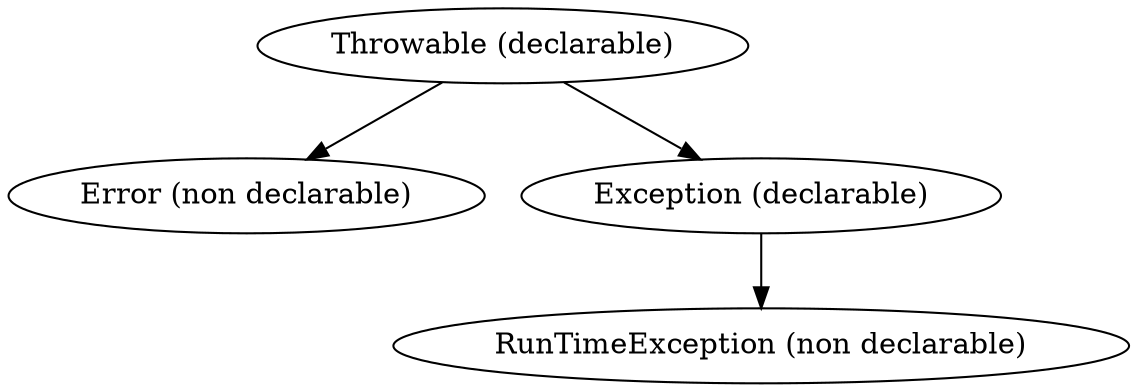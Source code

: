 digraph graphname {
     a [label="Throwable (declarable)"];
     b [label="Error (non declarable)"];
     c [label="Exception (declarable)"];
     d [label="RunTimeException (non declarable)"];
    a -> b;
    a->c;
     c -> d;
 }